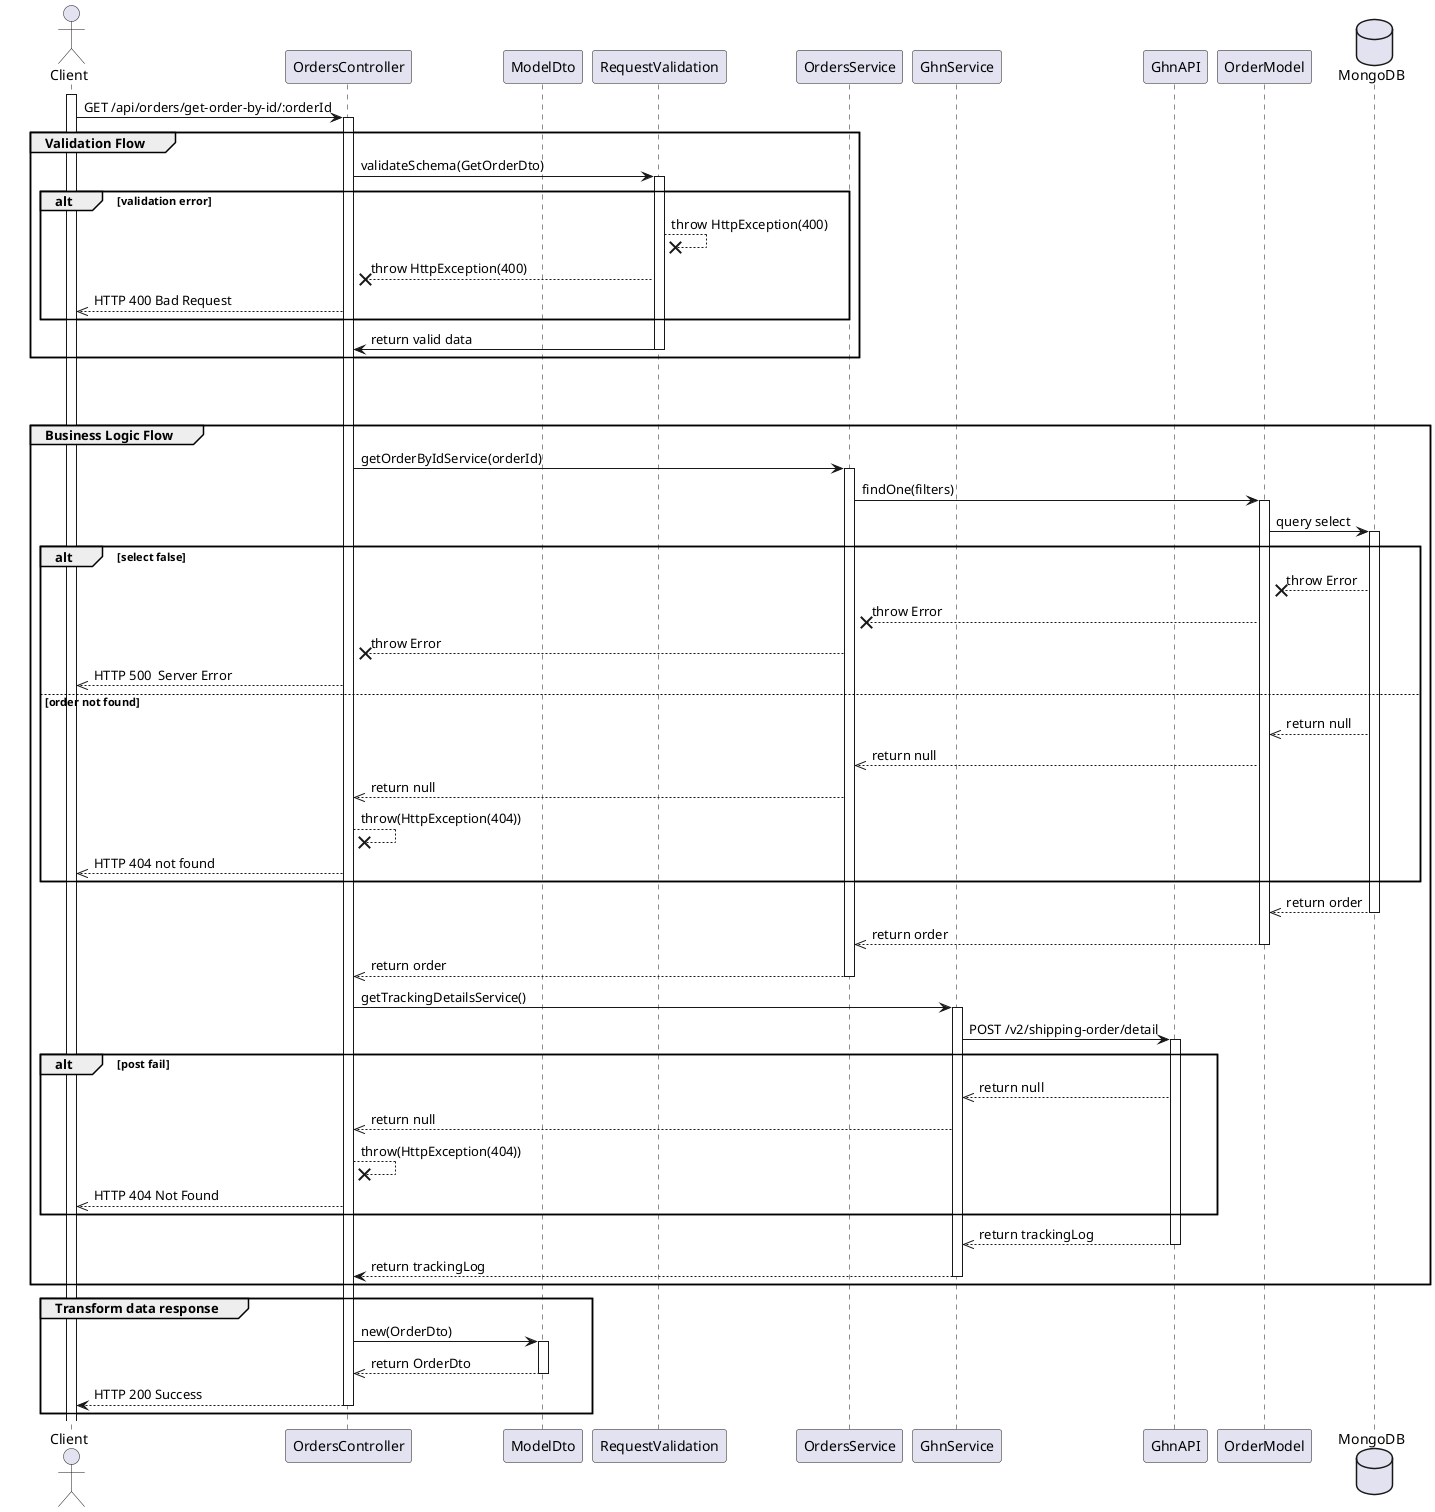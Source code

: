 @startuml Details Order

actor Client

participant OrdersController
participant ModelDto
participant RequestValidation
participant OrdersService
participant GhnService
participant GhnAPI
participant OrderModel

database MongoDB

' Step 1
    activate Client
    Client -> OrdersController: GET /api/orders/get-order-by-id/:orderId
    activate OrdersController

' Step 4
group Validation Flow
    OrdersController -> RequestValidation: validateSchema(GetOrderDto)
    activate RequestValidation
    
    alt validation error
        RequestValidation --x RequestValidation: throw HttpException(400)
        RequestValidation --x OrdersController: throw HttpException(400)
        OrdersController -->> Client: HTTP 400 Bad Request
    end

    RequestValidation -> OrdersController: return valid data
    deactivate RequestValidation
end

break
break


' Step 5
group Business Logic Flow
    OrdersController -> OrdersService: getOrderByIdService(orderId)
    activate OrdersService
    OrdersService -> OrderModel: findOne(filters)
    activate OrderModel
    OrderModel -> MongoDB: query select 
    activate MongoDB

    alt select false
        MongoDB --x OrderModel:throw Error
        OrderModel --x OrdersService:throw Error
        OrdersService --x OrdersController: throw Error
        OrdersController -->> Client: HTTP 500  Server Error

    else order not found
        MongoDB -->> OrderModel: return null
        OrderModel -->> OrdersService: return null
        OrdersService -->> OrdersController: return null
        OrdersController --x OrdersController: throw(HttpException(404))
        OrdersController -->> Client: HTTP 404 not found
    end

    MongoDB -->> OrderModel: return order
    deactivate MongoDB
    OrderModel -->> OrdersService: return order
    deactivate OrderModel
    OrdersService -->> OrdersController: return order
    deactivate OrdersService

    OrdersController -> GhnService: getTrackingDetailsService()
    activate GhnService
    GhnService -> GhnAPI: POST /v2/shipping-order/detail
    activate GhnAPI

    alt post fail
        GhnAPI -->> GhnService: return null
        GhnService -->> OrdersController: return null
        OrdersController --x OrdersController: throw(HttpException(404))
        OrdersController -->> Client: HTTP 404 Not Found
    end

    GhnAPI -->> GhnService: return trackingLog
    deactivate GhnAPI
    GhnService --> OrdersController: return trackingLog
    deactivate GhnService

end

group Transform data response
    OrdersController -> ModelDto: new(OrderDto)
    activate ModelDto
    ModelDto -->> OrdersController: return OrderDto 
    deactivate ModelDto

OrdersController --> Client: HTTP 200 Success
deactivate OrdersController
end

@enduml